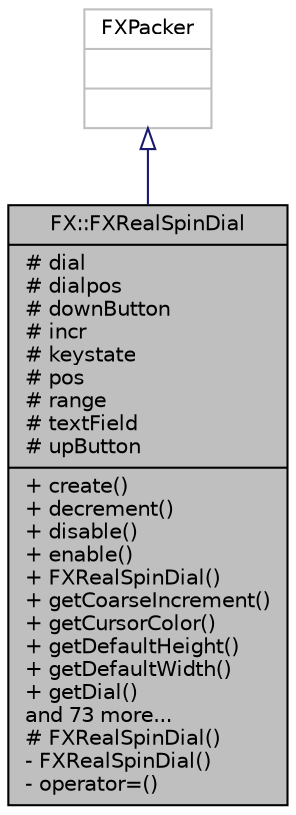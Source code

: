 digraph "FX::FXRealSpinDial"
{
  edge [fontname="Helvetica",fontsize="10",labelfontname="Helvetica",labelfontsize="10"];
  node [fontname="Helvetica",fontsize="10",shape=record];
  Node0 [label="{FX::FXRealSpinDial\n|# dial\l# dialpos\l# downButton\l# incr\l# keystate\l# pos\l# range\l# textField\l# upButton\l|+ create()\l+ decrement()\l+ disable()\l+ enable()\l+ FXRealSpinDial()\l+ getCoarseIncrement()\l+ getCursorColor()\l+ getDefaultHeight()\l+ getDefaultWidth()\l+ getDial()\land 73 more...\l# FXRealSpinDial()\l- FXRealSpinDial()\l- operator=()\l}",height=0.2,width=0.4,color="black", fillcolor="grey75", style="filled", fontcolor="black"];
  Node1 -> Node0 [dir="back",color="midnightblue",fontsize="10",style="solid",arrowtail="onormal",fontname="Helvetica"];
  Node1 [label="{FXPacker\n||}",height=0.2,width=0.4,color="grey75", fillcolor="white", style="filled"];
}
